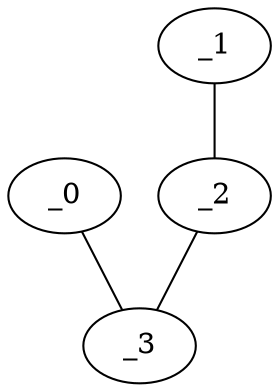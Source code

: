 graph WP1_0143 {
	_0	 [x="0.977855",
		y="0.408812"];
	_3	 [x="1.44275",
		y="1.98216"];
	_0 -- _3;
	_1	 [x="2.39379",
		y="2.9713"];
	_2	 [x="2.07184",
		y="0.407134"];
	_1 -- _2;
	_2 -- _3;
}
